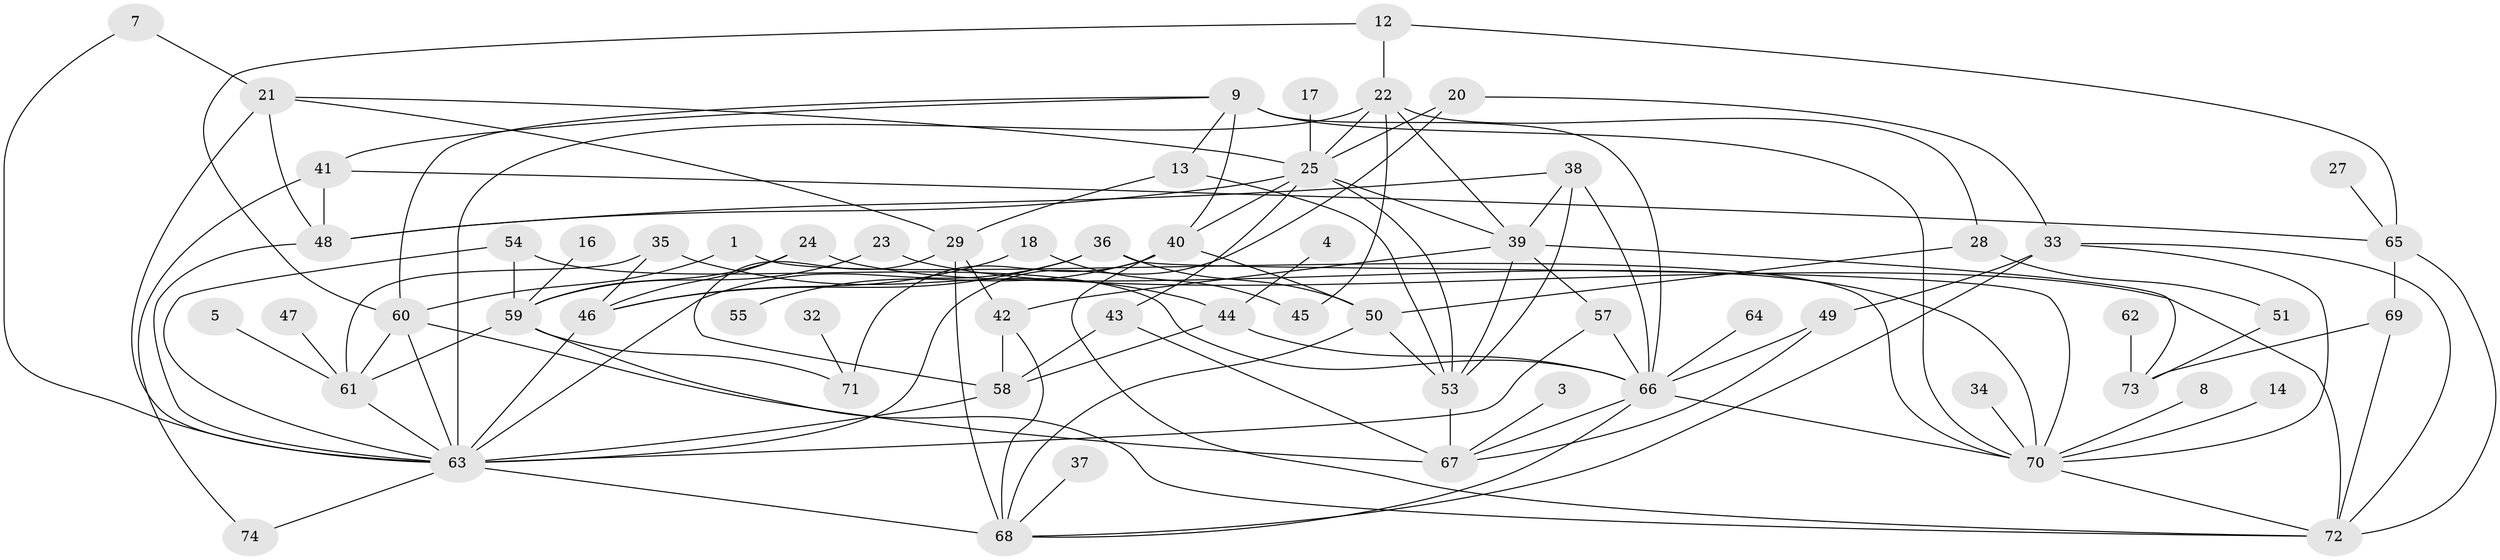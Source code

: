 // original degree distribution, {3: 0.2108843537414966, 6: 0.02040816326530612, 2: 0.23129251700680273, 1: 0.19727891156462585, 4: 0.12244897959183673, 0: 0.06802721088435375, 5: 0.10204081632653061, 7: 0.034013605442176874, 9: 0.013605442176870748}
// Generated by graph-tools (version 1.1) at 2025/25/03/09/25 03:25:19]
// undirected, 63 vertices, 121 edges
graph export_dot {
graph [start="1"]
  node [color=gray90,style=filled];
  1;
  3;
  4;
  5;
  7;
  8;
  9;
  12;
  13;
  14;
  16;
  17;
  18;
  20;
  21;
  22;
  23;
  24;
  25;
  27;
  28;
  29;
  32;
  33;
  34;
  35;
  36;
  37;
  38;
  39;
  40;
  41;
  42;
  43;
  44;
  45;
  46;
  47;
  48;
  49;
  50;
  51;
  53;
  54;
  55;
  57;
  58;
  59;
  60;
  61;
  62;
  63;
  64;
  65;
  66;
  67;
  68;
  69;
  70;
  71;
  72;
  73;
  74;
  1 -- 60 [weight=1.0];
  1 -- 70 [weight=1.0];
  3 -- 67 [weight=1.0];
  4 -- 44 [weight=1.0];
  5 -- 61 [weight=1.0];
  7 -- 21 [weight=1.0];
  7 -- 63 [weight=1.0];
  8 -- 70 [weight=1.0];
  9 -- 13 [weight=1.0];
  9 -- 40 [weight=1.0];
  9 -- 41 [weight=1.0];
  9 -- 60 [weight=1.0];
  9 -- 66 [weight=2.0];
  9 -- 70 [weight=2.0];
  12 -- 22 [weight=1.0];
  12 -- 60 [weight=1.0];
  12 -- 65 [weight=1.0];
  13 -- 29 [weight=1.0];
  13 -- 53 [weight=1.0];
  14 -- 70 [weight=1.0];
  16 -- 59 [weight=1.0];
  17 -- 25 [weight=1.0];
  18 -- 45 [weight=1.0];
  18 -- 46 [weight=1.0];
  20 -- 25 [weight=1.0];
  20 -- 33 [weight=1.0];
  20 -- 63 [weight=1.0];
  21 -- 25 [weight=1.0];
  21 -- 29 [weight=1.0];
  21 -- 48 [weight=1.0];
  21 -- 63 [weight=1.0];
  22 -- 25 [weight=1.0];
  22 -- 28 [weight=1.0];
  22 -- 39 [weight=1.0];
  22 -- 45 [weight=1.0];
  22 -- 63 [weight=2.0];
  23 -- 59 [weight=1.0];
  23 -- 72 [weight=1.0];
  24 -- 46 [weight=1.0];
  24 -- 59 [weight=1.0];
  24 -- 70 [weight=1.0];
  25 -- 39 [weight=1.0];
  25 -- 40 [weight=1.0];
  25 -- 43 [weight=1.0];
  25 -- 48 [weight=1.0];
  25 -- 53 [weight=1.0];
  27 -- 65 [weight=1.0];
  28 -- 50 [weight=1.0];
  28 -- 51 [weight=1.0];
  29 -- 42 [weight=1.0];
  29 -- 58 [weight=2.0];
  29 -- 68 [weight=1.0];
  32 -- 71 [weight=1.0];
  33 -- 49 [weight=1.0];
  33 -- 68 [weight=1.0];
  33 -- 70 [weight=1.0];
  33 -- 72 [weight=1.0];
  34 -- 70 [weight=1.0];
  35 -- 44 [weight=1.0];
  35 -- 46 [weight=1.0];
  35 -- 61 [weight=1.0];
  36 -- 46 [weight=1.0];
  36 -- 50 [weight=1.0];
  36 -- 63 [weight=1.0];
  36 -- 70 [weight=1.0];
  37 -- 68 [weight=1.0];
  38 -- 39 [weight=1.0];
  38 -- 48 [weight=1.0];
  38 -- 53 [weight=1.0];
  38 -- 66 [weight=1.0];
  39 -- 42 [weight=1.0];
  39 -- 53 [weight=1.0];
  39 -- 57 [weight=1.0];
  39 -- 73 [weight=1.0];
  40 -- 50 [weight=1.0];
  40 -- 55 [weight=1.0];
  40 -- 71 [weight=1.0];
  40 -- 72 [weight=1.0];
  41 -- 48 [weight=1.0];
  41 -- 65 [weight=1.0];
  41 -- 74 [weight=1.0];
  42 -- 58 [weight=1.0];
  42 -- 68 [weight=1.0];
  43 -- 58 [weight=1.0];
  43 -- 67 [weight=1.0];
  44 -- 58 [weight=1.0];
  44 -- 66 [weight=2.0];
  46 -- 63 [weight=1.0];
  47 -- 61 [weight=1.0];
  48 -- 63 [weight=1.0];
  49 -- 66 [weight=1.0];
  49 -- 67 [weight=1.0];
  50 -- 53 [weight=1.0];
  50 -- 68 [weight=1.0];
  51 -- 73 [weight=1.0];
  53 -- 67 [weight=1.0];
  54 -- 59 [weight=1.0];
  54 -- 63 [weight=1.0];
  54 -- 66 [weight=1.0];
  57 -- 63 [weight=1.0];
  57 -- 66 [weight=1.0];
  58 -- 63 [weight=1.0];
  59 -- 61 [weight=1.0];
  59 -- 71 [weight=1.0];
  59 -- 72 [weight=2.0];
  60 -- 61 [weight=1.0];
  60 -- 63 [weight=1.0];
  60 -- 67 [weight=2.0];
  61 -- 63 [weight=1.0];
  62 -- 73 [weight=1.0];
  63 -- 68 [weight=2.0];
  63 -- 74 [weight=1.0];
  64 -- 66 [weight=1.0];
  65 -- 69 [weight=1.0];
  65 -- 72 [weight=2.0];
  66 -- 67 [weight=1.0];
  66 -- 68 [weight=1.0];
  66 -- 70 [weight=1.0];
  69 -- 72 [weight=1.0];
  69 -- 73 [weight=1.0];
  70 -- 72 [weight=1.0];
}
